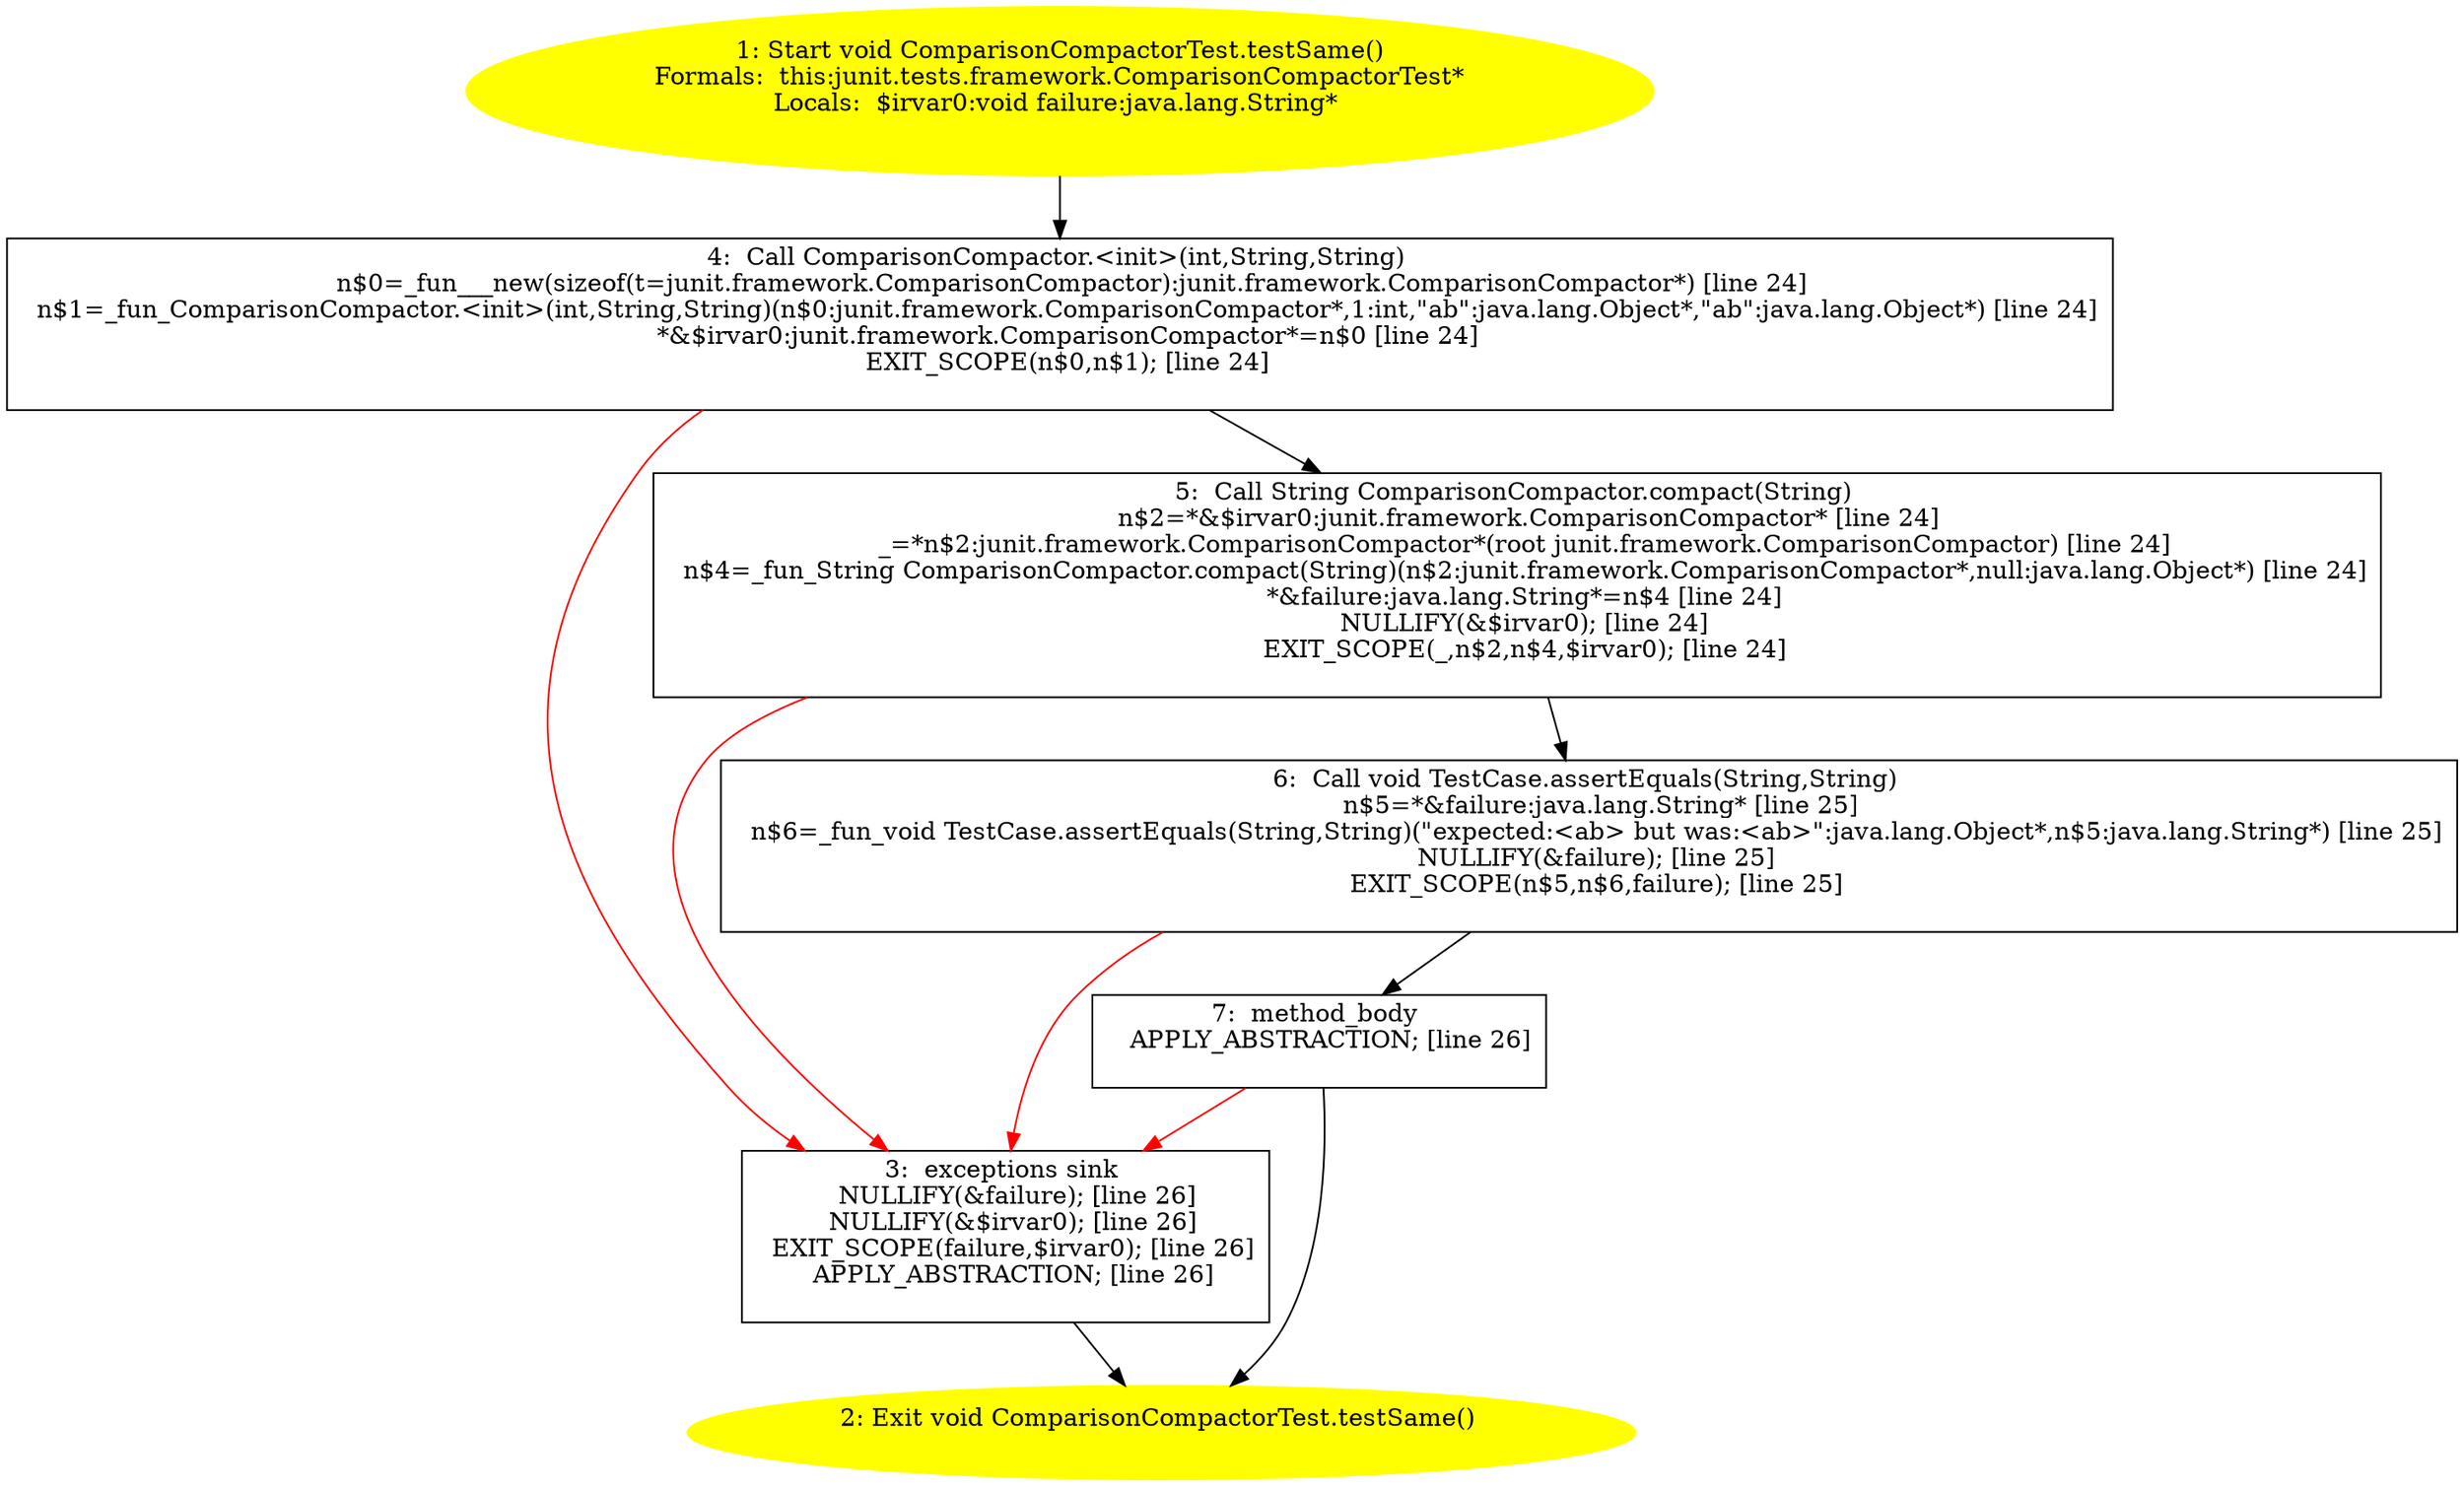 /* @generated */
digraph cfg {
"junit.tests.framework.ComparisonCompactorTest.testSame():void.b865377a3eddf27b34eff0b0945f3f4c_1" [label="1: Start void ComparisonCompactorTest.testSame()\nFormals:  this:junit.tests.framework.ComparisonCompactorTest*\nLocals:  $irvar0:void failure:java.lang.String* \n  " color=yellow style=filled]
	

	 "junit.tests.framework.ComparisonCompactorTest.testSame():void.b865377a3eddf27b34eff0b0945f3f4c_1" -> "junit.tests.framework.ComparisonCompactorTest.testSame():void.b865377a3eddf27b34eff0b0945f3f4c_4" ;
"junit.tests.framework.ComparisonCompactorTest.testSame():void.b865377a3eddf27b34eff0b0945f3f4c_2" [label="2: Exit void ComparisonCompactorTest.testSame() \n  " color=yellow style=filled]
	

"junit.tests.framework.ComparisonCompactorTest.testSame():void.b865377a3eddf27b34eff0b0945f3f4c_3" [label="3:  exceptions sink \n   NULLIFY(&failure); [line 26]\n  NULLIFY(&$irvar0); [line 26]\n  EXIT_SCOPE(failure,$irvar0); [line 26]\n  APPLY_ABSTRACTION; [line 26]\n " shape="box"]
	

	 "junit.tests.framework.ComparisonCompactorTest.testSame():void.b865377a3eddf27b34eff0b0945f3f4c_3" -> "junit.tests.framework.ComparisonCompactorTest.testSame():void.b865377a3eddf27b34eff0b0945f3f4c_2" ;
"junit.tests.framework.ComparisonCompactorTest.testSame():void.b865377a3eddf27b34eff0b0945f3f4c_4" [label="4:  Call ComparisonCompactor.<init>(int,String,String) \n   n$0=_fun___new(sizeof(t=junit.framework.ComparisonCompactor):junit.framework.ComparisonCompactor*) [line 24]\n  n$1=_fun_ComparisonCompactor.<init>(int,String,String)(n$0:junit.framework.ComparisonCompactor*,1:int,\"ab\":java.lang.Object*,\"ab\":java.lang.Object*) [line 24]\n  *&$irvar0:junit.framework.ComparisonCompactor*=n$0 [line 24]\n  EXIT_SCOPE(n$0,n$1); [line 24]\n " shape="box"]
	

	 "junit.tests.framework.ComparisonCompactorTest.testSame():void.b865377a3eddf27b34eff0b0945f3f4c_4" -> "junit.tests.framework.ComparisonCompactorTest.testSame():void.b865377a3eddf27b34eff0b0945f3f4c_5" ;
	 "junit.tests.framework.ComparisonCompactorTest.testSame():void.b865377a3eddf27b34eff0b0945f3f4c_4" -> "junit.tests.framework.ComparisonCompactorTest.testSame():void.b865377a3eddf27b34eff0b0945f3f4c_3" [color="red" ];
"junit.tests.framework.ComparisonCompactorTest.testSame():void.b865377a3eddf27b34eff0b0945f3f4c_5" [label="5:  Call String ComparisonCompactor.compact(String) \n   n$2=*&$irvar0:junit.framework.ComparisonCompactor* [line 24]\n  _=*n$2:junit.framework.ComparisonCompactor*(root junit.framework.ComparisonCompactor) [line 24]\n  n$4=_fun_String ComparisonCompactor.compact(String)(n$2:junit.framework.ComparisonCompactor*,null:java.lang.Object*) [line 24]\n  *&failure:java.lang.String*=n$4 [line 24]\n  NULLIFY(&$irvar0); [line 24]\n  EXIT_SCOPE(_,n$2,n$4,$irvar0); [line 24]\n " shape="box"]
	

	 "junit.tests.framework.ComparisonCompactorTest.testSame():void.b865377a3eddf27b34eff0b0945f3f4c_5" -> "junit.tests.framework.ComparisonCompactorTest.testSame():void.b865377a3eddf27b34eff0b0945f3f4c_6" ;
	 "junit.tests.framework.ComparisonCompactorTest.testSame():void.b865377a3eddf27b34eff0b0945f3f4c_5" -> "junit.tests.framework.ComparisonCompactorTest.testSame():void.b865377a3eddf27b34eff0b0945f3f4c_3" [color="red" ];
"junit.tests.framework.ComparisonCompactorTest.testSame():void.b865377a3eddf27b34eff0b0945f3f4c_6" [label="6:  Call void TestCase.assertEquals(String,String) \n   n$5=*&failure:java.lang.String* [line 25]\n  n$6=_fun_void TestCase.assertEquals(String,String)(\"expected:<ab> but was:<ab>\":java.lang.Object*,n$5:java.lang.String*) [line 25]\n  NULLIFY(&failure); [line 25]\n  EXIT_SCOPE(n$5,n$6,failure); [line 25]\n " shape="box"]
	

	 "junit.tests.framework.ComparisonCompactorTest.testSame():void.b865377a3eddf27b34eff0b0945f3f4c_6" -> "junit.tests.framework.ComparisonCompactorTest.testSame():void.b865377a3eddf27b34eff0b0945f3f4c_7" ;
	 "junit.tests.framework.ComparisonCompactorTest.testSame():void.b865377a3eddf27b34eff0b0945f3f4c_6" -> "junit.tests.framework.ComparisonCompactorTest.testSame():void.b865377a3eddf27b34eff0b0945f3f4c_3" [color="red" ];
"junit.tests.framework.ComparisonCompactorTest.testSame():void.b865377a3eddf27b34eff0b0945f3f4c_7" [label="7:  method_body \n   APPLY_ABSTRACTION; [line 26]\n " shape="box"]
	

	 "junit.tests.framework.ComparisonCompactorTest.testSame():void.b865377a3eddf27b34eff0b0945f3f4c_7" -> "junit.tests.framework.ComparisonCompactorTest.testSame():void.b865377a3eddf27b34eff0b0945f3f4c_2" ;
	 "junit.tests.framework.ComparisonCompactorTest.testSame():void.b865377a3eddf27b34eff0b0945f3f4c_7" -> "junit.tests.framework.ComparisonCompactorTest.testSame():void.b865377a3eddf27b34eff0b0945f3f4c_3" [color="red" ];
}
